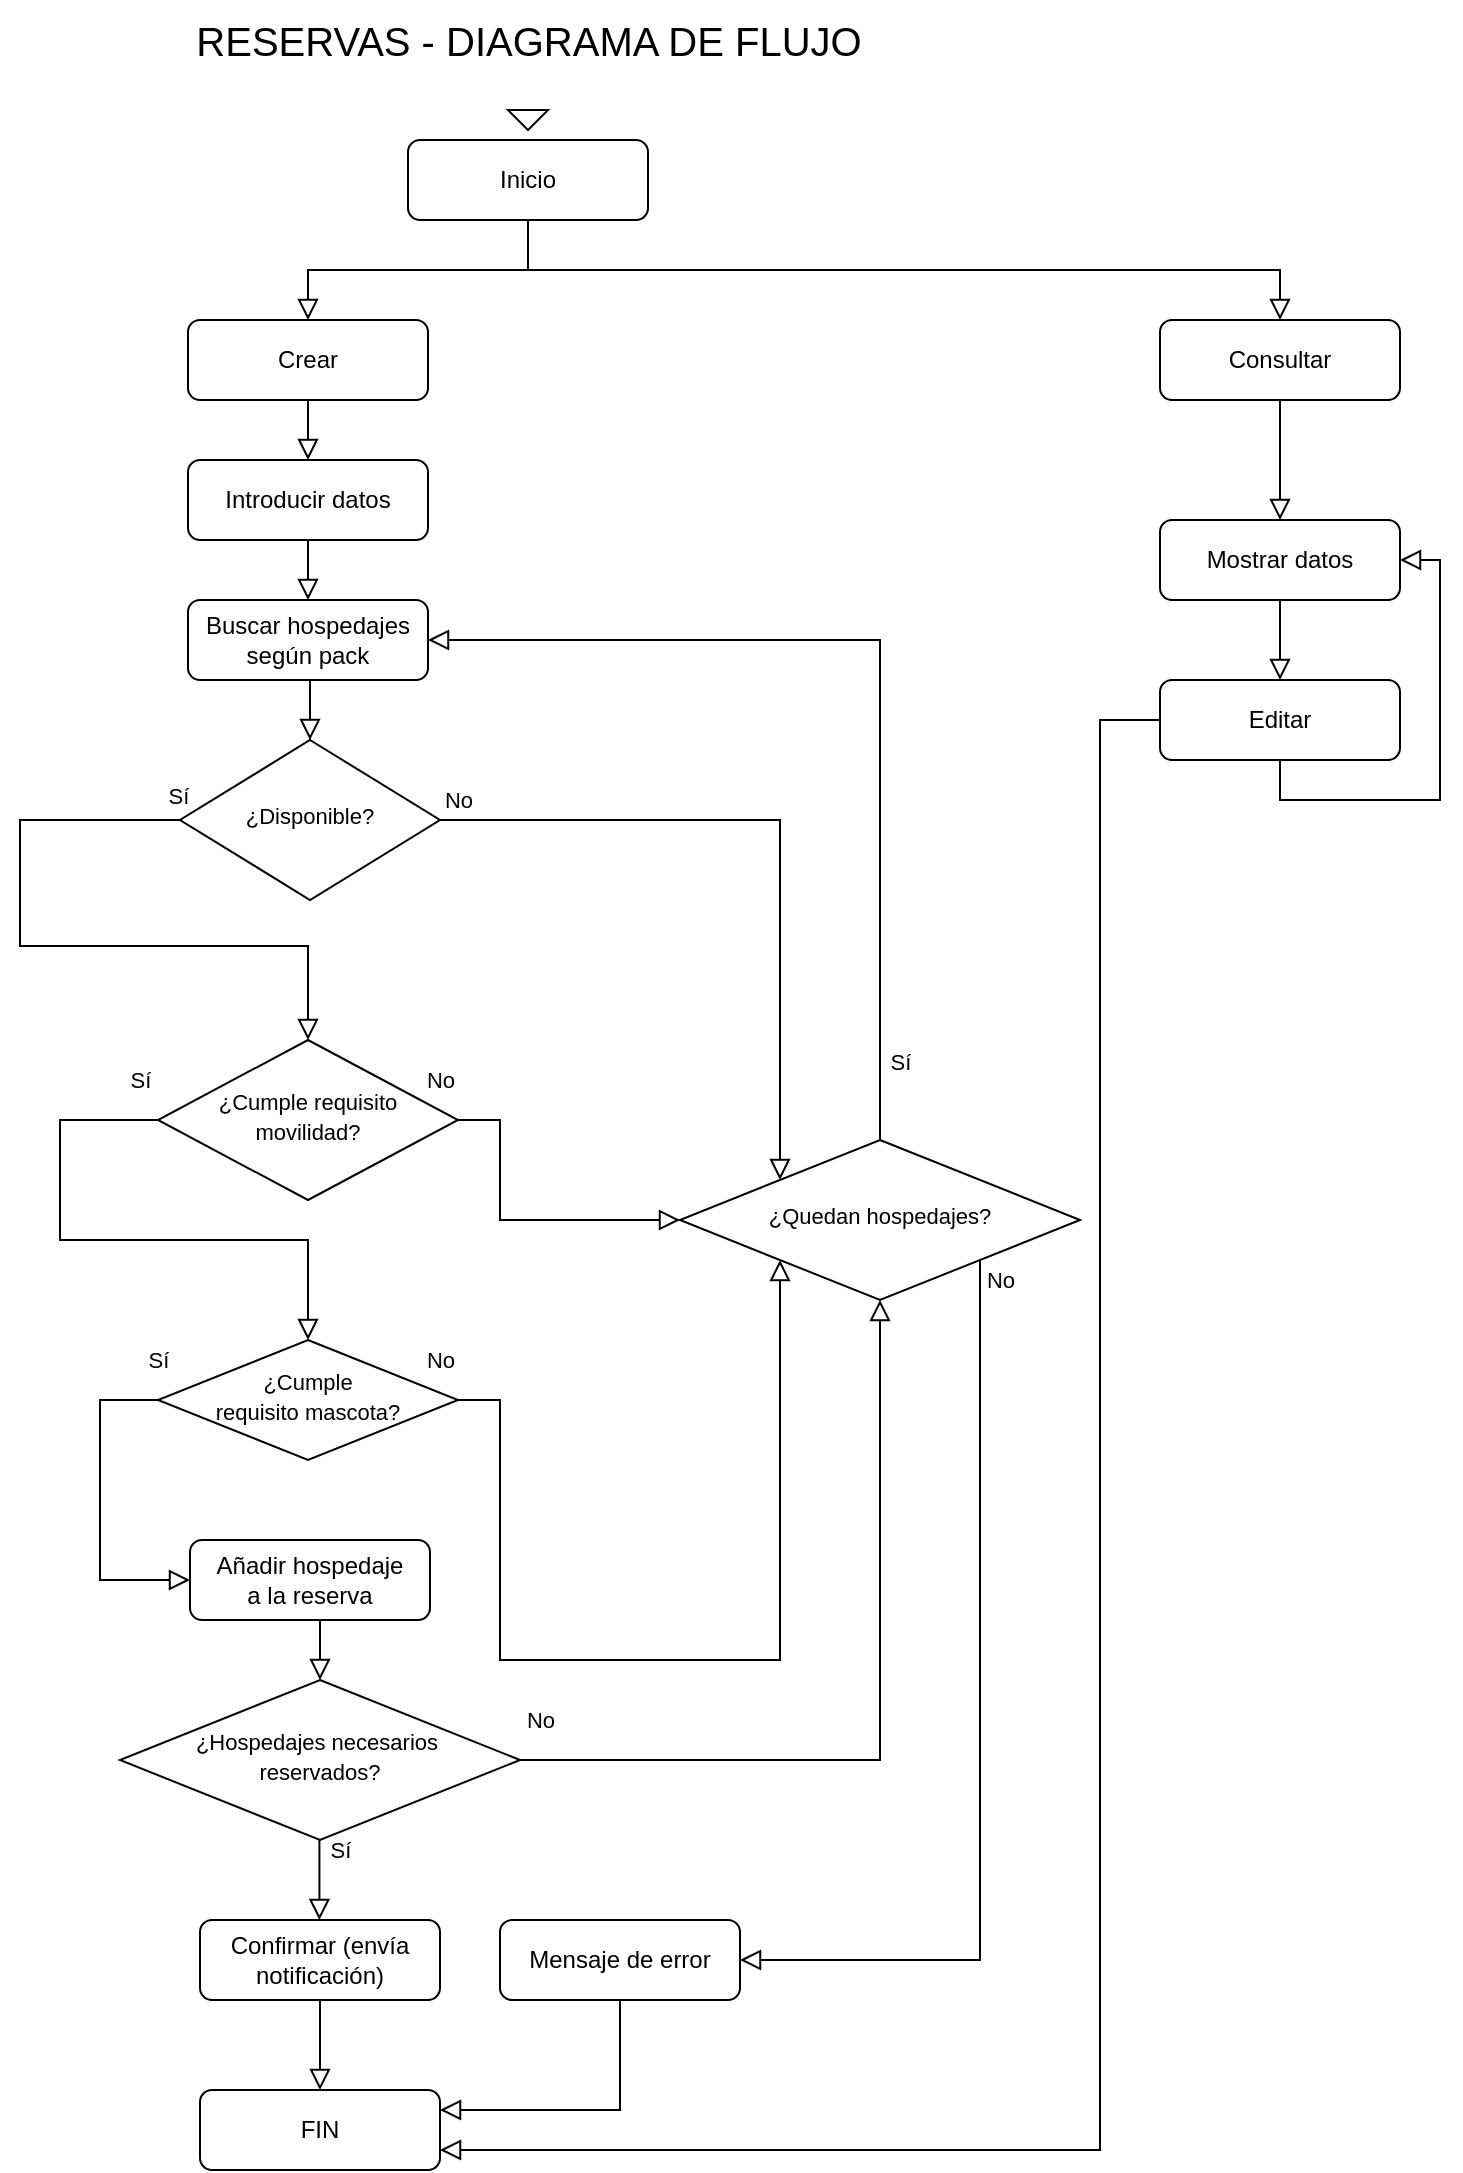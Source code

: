 <mxfile version="26.2.12">
  <diagram id="C5RBs43oDa-KdzZeNtuy" name="Page-1">
    <mxGraphModel dx="1428" dy="777" grid="1" gridSize="10" guides="1" tooltips="1" connect="1" arrows="1" fold="1" page="1" pageScale="1" pageWidth="827" pageHeight="1169" math="0" shadow="0">
      <root>
        <mxCell id="WIyWlLk6GJQsqaUBKTNV-0" />
        <mxCell id="WIyWlLk6GJQsqaUBKTNV-1" parent="WIyWlLk6GJQsqaUBKTNV-0" />
        <mxCell id="WIyWlLk6GJQsqaUBKTNV-2" value="" style="rounded=0;html=1;jettySize=auto;orthogonalLoop=1;fontSize=11;endArrow=block;endFill=0;endSize=8;strokeWidth=1;shadow=0;labelBackgroundColor=none;edgeStyle=orthogonalEdgeStyle;entryX=0.5;entryY=0;entryDx=0;entryDy=0;" parent="WIyWlLk6GJQsqaUBKTNV-1" source="WIyWlLk6GJQsqaUBKTNV-3" target="tKU6dCxfrQ4JnQ1JSD5g-10" edge="1">
          <mxGeometry relative="1" as="geometry">
            <mxPoint x="354" y="170" as="targetPoint" />
          </mxGeometry>
        </mxCell>
        <mxCell id="WIyWlLk6GJQsqaUBKTNV-3" value="Inicio" style="rounded=1;whiteSpace=wrap;html=1;fontSize=12;glass=0;strokeWidth=1;shadow=0;" parent="WIyWlLk6GJQsqaUBKTNV-1" vertex="1">
          <mxGeometry x="294" y="80" width="120" height="40" as="geometry" />
        </mxCell>
        <mxCell id="tKU6dCxfrQ4JnQ1JSD5g-0" value="&lt;font style=&quot;font-size: 20px;&quot;&gt;RESERVAS - DIAGRAMA DE FLUJO&lt;/font&gt;" style="text;html=1;align=center;verticalAlign=middle;resizable=0;points=[];autosize=1;strokeColor=none;fillColor=none;" parent="WIyWlLk6GJQsqaUBKTNV-1" vertex="1">
          <mxGeometry x="174" y="10" width="360" height="40" as="geometry" />
        </mxCell>
        <mxCell id="tKU6dCxfrQ4JnQ1JSD5g-10" value="Crear" style="rounded=1;whiteSpace=wrap;html=1;fontSize=12;glass=0;strokeWidth=1;shadow=0;" parent="WIyWlLk6GJQsqaUBKTNV-1" vertex="1">
          <mxGeometry x="184" y="170" width="120" height="40" as="geometry" />
        </mxCell>
        <mxCell id="tKU6dCxfrQ4JnQ1JSD5g-12" value="" style="rounded=0;html=1;jettySize=auto;orthogonalLoop=1;fontSize=11;endArrow=block;endFill=0;endSize=8;strokeWidth=1;shadow=0;labelBackgroundColor=none;edgeStyle=orthogonalEdgeStyle;entryX=0.5;entryY=0;entryDx=0;entryDy=0;exitX=0.5;exitY=1;exitDx=0;exitDy=0;" parent="WIyWlLk6GJQsqaUBKTNV-1" source="WIyWlLk6GJQsqaUBKTNV-3" target="tKU6dCxfrQ4JnQ1JSD5g-13" edge="1">
          <mxGeometry relative="1" as="geometry">
            <mxPoint x="364" y="130" as="sourcePoint" />
            <mxPoint x="514" y="180" as="targetPoint" />
          </mxGeometry>
        </mxCell>
        <mxCell id="tKU6dCxfrQ4JnQ1JSD5g-13" value="Consultar" style="rounded=1;whiteSpace=wrap;html=1;fontSize=12;glass=0;strokeWidth=1;shadow=0;" parent="WIyWlLk6GJQsqaUBKTNV-1" vertex="1">
          <mxGeometry x="670" y="170" width="120" height="40" as="geometry" />
        </mxCell>
        <mxCell id="tKU6dCxfrQ4JnQ1JSD5g-14" value="Introducir datos" style="rounded=1;whiteSpace=wrap;html=1;fontSize=12;glass=0;strokeWidth=1;shadow=0;" parent="WIyWlLk6GJQsqaUBKTNV-1" vertex="1">
          <mxGeometry x="184" y="240" width="120" height="40" as="geometry" />
        </mxCell>
        <mxCell id="tKU6dCxfrQ4JnQ1JSD5g-16" value="" style="rounded=0;html=1;jettySize=auto;orthogonalLoop=1;fontSize=11;endArrow=block;endFill=0;endSize=8;strokeWidth=1;shadow=0;labelBackgroundColor=none;edgeStyle=orthogonalEdgeStyle;exitX=0.5;exitY=1;exitDx=0;exitDy=0;entryX=0.5;entryY=0;entryDx=0;entryDy=0;" parent="WIyWlLk6GJQsqaUBKTNV-1" source="tKU6dCxfrQ4JnQ1JSD5g-10" edge="1" target="tKU6dCxfrQ4JnQ1JSD5g-14">
          <mxGeometry y="20" relative="1" as="geometry">
            <mxPoint as="offset" />
            <mxPoint x="243.75" y="220" as="sourcePoint" />
            <mxPoint x="243.75" y="260" as="targetPoint" />
          </mxGeometry>
        </mxCell>
        <mxCell id="tKU6dCxfrQ4JnQ1JSD5g-17" value="" style="rounded=0;html=1;jettySize=auto;orthogonalLoop=1;fontSize=11;endArrow=block;endFill=0;endSize=8;strokeWidth=1;shadow=0;labelBackgroundColor=none;edgeStyle=orthogonalEdgeStyle;exitX=0.5;exitY=1;exitDx=0;exitDy=0;entryX=0.5;entryY=0;entryDx=0;entryDy=0;" parent="WIyWlLk6GJQsqaUBKTNV-1" source="tKU6dCxfrQ4JnQ1JSD5g-13" target="tKU6dCxfrQ4JnQ1JSD5g-29" edge="1">
          <mxGeometry y="20" relative="1" as="geometry">
            <mxPoint as="offset" />
            <mxPoint x="740.25" y="220" as="sourcePoint" />
            <mxPoint x="730" y="270" as="targetPoint" />
          </mxGeometry>
        </mxCell>
        <mxCell id="tKU6dCxfrQ4JnQ1JSD5g-19" value="" style="rounded=0;html=1;jettySize=auto;orthogonalLoop=1;fontSize=11;endArrow=block;endFill=0;endSize=8;strokeWidth=1;shadow=0;labelBackgroundColor=none;edgeStyle=orthogonalEdgeStyle;exitX=0.5;exitY=1;exitDx=0;exitDy=0;entryX=0.5;entryY=0;entryDx=0;entryDy=0;" parent="WIyWlLk6GJQsqaUBKTNV-1" source="tKU6dCxfrQ4JnQ1JSD5g-14" target="JAkaeRWWvgfqJCWsta18-1" edge="1">
          <mxGeometry y="20" relative="1" as="geometry">
            <mxPoint as="offset" />
            <mxPoint x="254" y="310" as="sourcePoint" />
            <mxPoint x="253.75" y="360" as="targetPoint" />
          </mxGeometry>
        </mxCell>
        <mxCell id="tKU6dCxfrQ4JnQ1JSD5g-20" value="" style="rounded=0;html=1;jettySize=auto;orthogonalLoop=1;fontSize=11;endArrow=block;endFill=0;endSize=8;strokeWidth=1;shadow=0;labelBackgroundColor=none;edgeStyle=orthogonalEdgeStyle;exitX=0.5;exitY=1;exitDx=0;exitDy=0;entryX=0.5;entryY=0;entryDx=0;entryDy=0;" parent="WIyWlLk6GJQsqaUBKTNV-1" edge="1">
          <mxGeometry y="20" relative="1" as="geometry">
            <mxPoint as="offset" />
            <mxPoint x="249.71" y="920" as="sourcePoint" />
            <mxPoint x="249.71" y="970" as="targetPoint" />
          </mxGeometry>
        </mxCell>
        <mxCell id="tKU6dCxfrQ4JnQ1JSD5g-22" value="Sí" style="edgeLabel;html=1;align=center;verticalAlign=middle;resizable=0;points=[];" parent="tKU6dCxfrQ4JnQ1JSD5g-20" vertex="1" connectable="0">
          <mxGeometry x="-0.394" y="2" relative="1" as="geometry">
            <mxPoint x="8" as="offset" />
          </mxGeometry>
        </mxCell>
        <mxCell id="tKU6dCxfrQ4JnQ1JSD5g-21" value="Confirmar (envía notificación)" style="rounded=1;whiteSpace=wrap;html=1;fontSize=12;glass=0;strokeWidth=1;shadow=0;" parent="WIyWlLk6GJQsqaUBKTNV-1" vertex="1">
          <mxGeometry x="190" y="970" width="120" height="40" as="geometry" />
        </mxCell>
        <mxCell id="tKU6dCxfrQ4JnQ1JSD5g-23" value="No" style="rounded=0;html=1;jettySize=auto;orthogonalLoop=1;fontSize=11;endArrow=block;endFill=0;endSize=8;strokeWidth=1;shadow=0;labelBackgroundColor=none;edgeStyle=orthogonalEdgeStyle;exitX=1;exitY=0.5;exitDx=0;exitDy=0;entryX=0.5;entryY=1;entryDx=0;entryDy=0;" parent="WIyWlLk6GJQsqaUBKTNV-1" source="JAkaeRWWvgfqJCWsta18-13" target="JAkaeRWWvgfqJCWsta18-18" edge="1">
          <mxGeometry x="-0.951" y="20" relative="1" as="geometry">
            <mxPoint as="offset" />
            <mxPoint x="300" y="880" as="sourcePoint" />
            <mxPoint x="329.71" y="920" as="targetPoint" />
            <Array as="points">
              <mxPoint x="530" y="890" />
            </Array>
          </mxGeometry>
        </mxCell>
        <mxCell id="tKU6dCxfrQ4JnQ1JSD5g-25" value="FIN" style="rounded=1;whiteSpace=wrap;html=1;fontSize=12;glass=0;strokeWidth=1;shadow=0;" parent="WIyWlLk6GJQsqaUBKTNV-1" vertex="1">
          <mxGeometry x="190" y="1055" width="120" height="40" as="geometry" />
        </mxCell>
        <mxCell id="tKU6dCxfrQ4JnQ1JSD5g-26" value="" style="rounded=0;html=1;jettySize=auto;orthogonalLoop=1;fontSize=11;endArrow=block;endFill=0;endSize=8;strokeWidth=1;shadow=0;labelBackgroundColor=none;edgeStyle=orthogonalEdgeStyle;exitX=0.5;exitY=1;exitDx=0;exitDy=0;entryX=0.5;entryY=0;entryDx=0;entryDy=0;" parent="WIyWlLk6GJQsqaUBKTNV-1" source="tKU6dCxfrQ4JnQ1JSD5g-21" target="tKU6dCxfrQ4JnQ1JSD5g-25" edge="1">
          <mxGeometry y="20" relative="1" as="geometry">
            <mxPoint as="offset" />
            <mxPoint x="249.71" y="1025" as="sourcePoint" />
            <mxPoint x="249.71" y="1075" as="targetPoint" />
          </mxGeometry>
        </mxCell>
        <mxCell id="tKU6dCxfrQ4JnQ1JSD5g-27" value="Mensaje de error" style="rounded=1;whiteSpace=wrap;html=1;fontSize=12;glass=0;strokeWidth=1;shadow=0;" parent="WIyWlLk6GJQsqaUBKTNV-1" vertex="1">
          <mxGeometry x="340" y="970" width="120" height="40" as="geometry" />
        </mxCell>
        <mxCell id="tKU6dCxfrQ4JnQ1JSD5g-28" value="" style="rounded=0;html=1;jettySize=auto;orthogonalLoop=1;fontSize=11;endArrow=block;endFill=0;endSize=8;strokeWidth=1;shadow=0;labelBackgroundColor=none;edgeStyle=orthogonalEdgeStyle;exitX=0.5;exitY=1;exitDx=0;exitDy=0;entryX=1;entryY=0.25;entryDx=0;entryDy=0;" parent="WIyWlLk6GJQsqaUBKTNV-1" source="tKU6dCxfrQ4JnQ1JSD5g-27" target="tKU6dCxfrQ4JnQ1JSD5g-25" edge="1">
          <mxGeometry y="20" relative="1" as="geometry">
            <mxPoint as="offset" />
            <mxPoint x="370" y="1055" as="sourcePoint" />
            <mxPoint x="470" y="1145" as="targetPoint" />
          </mxGeometry>
        </mxCell>
        <mxCell id="tKU6dCxfrQ4JnQ1JSD5g-29" value="Mostrar datos" style="rounded=1;whiteSpace=wrap;html=1;fontSize=12;glass=0;strokeWidth=1;shadow=0;" parent="WIyWlLk6GJQsqaUBKTNV-1" vertex="1">
          <mxGeometry x="670" y="270" width="120" height="40" as="geometry" />
        </mxCell>
        <mxCell id="tKU6dCxfrQ4JnQ1JSD5g-30" value="" style="rounded=0;html=1;jettySize=auto;orthogonalLoop=1;fontSize=11;endArrow=block;endFill=0;endSize=8;strokeWidth=1;shadow=0;labelBackgroundColor=none;edgeStyle=orthogonalEdgeStyle;exitX=0.5;exitY=1;exitDx=0;exitDy=0;entryX=0.5;entryY=0;entryDx=0;entryDy=0;" parent="WIyWlLk6GJQsqaUBKTNV-1" source="tKU6dCxfrQ4JnQ1JSD5g-29" target="tKU6dCxfrQ4JnQ1JSD5g-31" edge="1">
          <mxGeometry y="20" relative="1" as="geometry">
            <mxPoint as="offset" />
            <mxPoint x="850" y="450" as="sourcePoint" />
            <mxPoint x="850" y="510" as="targetPoint" />
          </mxGeometry>
        </mxCell>
        <mxCell id="tKU6dCxfrQ4JnQ1JSD5g-31" value="Editar" style="rounded=1;whiteSpace=wrap;html=1;fontSize=12;glass=0;strokeWidth=1;shadow=0;" parent="WIyWlLk6GJQsqaUBKTNV-1" vertex="1">
          <mxGeometry x="670" y="350" width="120" height="40" as="geometry" />
        </mxCell>
        <mxCell id="tKU6dCxfrQ4JnQ1JSD5g-32" value="" style="rounded=0;html=1;jettySize=auto;orthogonalLoop=1;fontSize=11;endArrow=block;endFill=0;endSize=8;strokeWidth=1;shadow=0;labelBackgroundColor=none;edgeStyle=orthogonalEdgeStyle;exitX=0.5;exitY=1;exitDx=0;exitDy=0;entryX=1;entryY=0.5;entryDx=0;entryDy=0;" parent="WIyWlLk6GJQsqaUBKTNV-1" source="tKU6dCxfrQ4JnQ1JSD5g-31" target="tKU6dCxfrQ4JnQ1JSD5g-29" edge="1">
          <mxGeometry y="20" relative="1" as="geometry">
            <mxPoint as="offset" />
            <mxPoint x="840" y="310" as="sourcePoint" />
            <mxPoint x="840" y="350" as="targetPoint" />
            <Array as="points">
              <mxPoint x="730" y="410" />
              <mxPoint x="810" y="410" />
              <mxPoint x="810" y="290" />
            </Array>
          </mxGeometry>
        </mxCell>
        <mxCell id="tKU6dCxfrQ4JnQ1JSD5g-33" value="" style="rounded=0;html=1;jettySize=auto;orthogonalLoop=1;fontSize=11;endArrow=block;endFill=0;endSize=8;strokeWidth=1;shadow=0;labelBackgroundColor=none;edgeStyle=orthogonalEdgeStyle;exitX=0;exitY=0.5;exitDx=0;exitDy=0;entryX=1;entryY=0.75;entryDx=0;entryDy=0;" parent="WIyWlLk6GJQsqaUBKTNV-1" source="tKU6dCxfrQ4JnQ1JSD5g-31" target="tKU6dCxfrQ4JnQ1JSD5g-25" edge="1">
          <mxGeometry y="20" relative="1" as="geometry">
            <mxPoint as="offset" />
            <mxPoint x="670" y="410" as="sourcePoint" />
            <mxPoint x="484" y="660" as="targetPoint" />
            <Array as="points">
              <mxPoint x="640" y="370" />
              <mxPoint x="640" y="1085" />
            </Array>
          </mxGeometry>
        </mxCell>
        <mxCell id="tKU6dCxfrQ4JnQ1JSD5g-34" value="" style="triangle;whiteSpace=wrap;html=1;rotation=90;" parent="WIyWlLk6GJQsqaUBKTNV-1" vertex="1">
          <mxGeometry x="349" y="60" width="10" height="20" as="geometry" />
        </mxCell>
        <mxCell id="JAkaeRWWvgfqJCWsta18-1" value="Buscar hospedajes&lt;div&gt;según pack&lt;/div&gt;" style="rounded=1;whiteSpace=wrap;html=1;fontSize=12;glass=0;strokeWidth=1;shadow=0;" vertex="1" parent="WIyWlLk6GJQsqaUBKTNV-1">
          <mxGeometry x="184" y="310" width="120" height="40" as="geometry" />
        </mxCell>
        <mxCell id="JAkaeRWWvgfqJCWsta18-2" value="" style="rounded=0;html=1;jettySize=auto;orthogonalLoop=1;fontSize=11;endArrow=block;endFill=0;endSize=8;strokeWidth=1;shadow=0;labelBackgroundColor=none;edgeStyle=orthogonalEdgeStyle;exitX=0.5;exitY=1;exitDx=0;exitDy=0;entryX=0.5;entryY=0;entryDx=0;entryDy=0;" edge="1" parent="WIyWlLk6GJQsqaUBKTNV-1" source="JAkaeRWWvgfqJCWsta18-1">
          <mxGeometry y="20" relative="1" as="geometry">
            <mxPoint as="offset" />
            <mxPoint x="430" y="320" as="sourcePoint" />
            <mxPoint x="245" y="380" as="targetPoint" />
          </mxGeometry>
        </mxCell>
        <mxCell id="JAkaeRWWvgfqJCWsta18-4" value="" style="rounded=0;html=1;jettySize=auto;orthogonalLoop=1;fontSize=11;endArrow=block;endFill=0;endSize=8;strokeWidth=1;shadow=0;labelBackgroundColor=none;edgeStyle=orthogonalEdgeStyle;exitX=0;exitY=0.5;exitDx=0;exitDy=0;entryX=0.5;entryY=0;entryDx=0;entryDy=0;" edge="1" parent="WIyWlLk6GJQsqaUBKTNV-1" target="JAkaeRWWvgfqJCWsta18-8">
          <mxGeometry y="20" relative="1" as="geometry">
            <mxPoint as="offset" />
            <mxPoint x="180" y="420" as="sourcePoint" />
            <mxPoint x="126" y="530" as="targetPoint" />
            <Array as="points">
              <mxPoint x="100" y="420" />
              <mxPoint x="100" y="483" />
              <mxPoint x="244" y="483" />
            </Array>
          </mxGeometry>
        </mxCell>
        <mxCell id="JAkaeRWWvgfqJCWsta18-5" value="Sí" style="edgeLabel;html=1;align=center;verticalAlign=middle;resizable=0;points=[];" vertex="1" connectable="0" parent="JAkaeRWWvgfqJCWsta18-4">
          <mxGeometry x="-0.394" y="2" relative="1" as="geometry">
            <mxPoint x="77" y="-33" as="offset" />
          </mxGeometry>
        </mxCell>
        <mxCell id="JAkaeRWWvgfqJCWsta18-6" value="" style="rounded=0;html=1;jettySize=auto;orthogonalLoop=1;fontSize=11;endArrow=block;endFill=0;endSize=8;strokeWidth=1;shadow=0;labelBackgroundColor=none;edgeStyle=orthogonalEdgeStyle;exitX=1;exitY=0.5;exitDx=0;exitDy=0;entryX=0;entryY=0;entryDx=0;entryDy=0;" edge="1" parent="WIyWlLk6GJQsqaUBKTNV-1" target="JAkaeRWWvgfqJCWsta18-18">
          <mxGeometry y="20" relative="1" as="geometry">
            <mxPoint as="offset" />
            <mxPoint x="310" y="420" as="sourcePoint" />
            <mxPoint x="330" y="470" as="targetPoint" />
            <Array as="points">
              <mxPoint x="480" y="420" />
            </Array>
          </mxGeometry>
        </mxCell>
        <mxCell id="JAkaeRWWvgfqJCWsta18-7" value="No" style="edgeLabel;html=1;align=center;verticalAlign=middle;resizable=0;points=[];" vertex="1" connectable="0" parent="JAkaeRWWvgfqJCWsta18-6">
          <mxGeometry x="-0.394" y="2" relative="1" as="geometry">
            <mxPoint x="-97" y="-8" as="offset" />
          </mxGeometry>
        </mxCell>
        <mxCell id="JAkaeRWWvgfqJCWsta18-8" value="&lt;font style=&quot;font-size: 11px;&quot;&gt;¿Cumple requisito movilidad?&lt;/font&gt;" style="rhombus;whiteSpace=wrap;html=1;shadow=0;fontFamily=Helvetica;fontSize=12;align=center;strokeWidth=1;spacing=6;spacingTop=-4;" vertex="1" parent="WIyWlLk6GJQsqaUBKTNV-1">
          <mxGeometry x="169" y="530" width="150" height="80" as="geometry" />
        </mxCell>
        <mxCell id="JAkaeRWWvgfqJCWsta18-9" value="&lt;span style=&quot;font-size: 11px;&quot;&gt;¿Cumple requisito&amp;nbsp;&lt;/span&gt;&lt;span style=&quot;font-size: 11px; background-color: transparent; color: light-dark(rgb(0, 0, 0), rgb(255, 255, 255));&quot;&gt;mascota?&lt;/span&gt;" style="rhombus;whiteSpace=wrap;html=1;shadow=0;fontFamily=Helvetica;fontSize=12;align=center;strokeWidth=1;spacing=6;spacingTop=-4;" vertex="1" parent="WIyWlLk6GJQsqaUBKTNV-1">
          <mxGeometry x="169" y="680" width="150" height="60" as="geometry" />
        </mxCell>
        <mxCell id="JAkaeRWWvgfqJCWsta18-10" value="" style="rounded=0;html=1;jettySize=auto;orthogonalLoop=1;fontSize=11;endArrow=block;endFill=0;endSize=8;strokeWidth=1;shadow=0;labelBackgroundColor=none;edgeStyle=orthogonalEdgeStyle;exitX=0;exitY=0.5;exitDx=0;exitDy=0;entryX=0.5;entryY=0;entryDx=0;entryDy=0;" edge="1" parent="WIyWlLk6GJQsqaUBKTNV-1" source="JAkaeRWWvgfqJCWsta18-8" target="JAkaeRWWvgfqJCWsta18-9">
          <mxGeometry y="20" relative="1" as="geometry">
            <mxPoint as="offset" />
            <mxPoint x="100" y="550" as="sourcePoint" />
            <mxPoint x="244" y="670" as="targetPoint" />
            <Array as="points">
              <mxPoint x="120" y="570" />
              <mxPoint x="120" y="630" />
              <mxPoint x="244" y="630" />
            </Array>
          </mxGeometry>
        </mxCell>
        <mxCell id="JAkaeRWWvgfqJCWsta18-11" value="Sí" style="edgeLabel;html=1;align=center;verticalAlign=middle;resizable=0;points=[];" vertex="1" connectable="0" parent="JAkaeRWWvgfqJCWsta18-10">
          <mxGeometry x="-0.394" y="2" relative="1" as="geometry">
            <mxPoint x="38" y="-57" as="offset" />
          </mxGeometry>
        </mxCell>
        <mxCell id="JAkaeRWWvgfqJCWsta18-12" value="Añadir hospedaje&lt;div&gt;a la reserva&lt;/div&gt;" style="rounded=1;whiteSpace=wrap;html=1;fontSize=12;glass=0;strokeWidth=1;shadow=0;" vertex="1" parent="WIyWlLk6GJQsqaUBKTNV-1">
          <mxGeometry x="185" y="780" width="120" height="40" as="geometry" />
        </mxCell>
        <mxCell id="JAkaeRWWvgfqJCWsta18-13" value="&lt;font style=&quot;font-size: 11px;&quot;&gt;¿Hospedajes necesarios&amp;nbsp;&lt;/font&gt;&lt;div&gt;&lt;font style=&quot;font-size: 11px;&quot;&gt;reservados?&lt;/font&gt;&lt;/div&gt;" style="rhombus;whiteSpace=wrap;html=1;shadow=0;fontFamily=Helvetica;fontSize=12;align=center;strokeWidth=1;spacing=6;spacingTop=-4;" vertex="1" parent="WIyWlLk6GJQsqaUBKTNV-1">
          <mxGeometry x="150" y="850" width="200" height="80" as="geometry" />
        </mxCell>
        <mxCell id="JAkaeRWWvgfqJCWsta18-14" value="" style="rounded=0;html=1;jettySize=auto;orthogonalLoop=1;fontSize=11;endArrow=block;endFill=0;endSize=8;strokeWidth=1;shadow=0;labelBackgroundColor=none;edgeStyle=orthogonalEdgeStyle;exitX=0;exitY=0.5;exitDx=0;exitDy=0;entryX=0;entryY=0.5;entryDx=0;entryDy=0;" edge="1" parent="WIyWlLk6GJQsqaUBKTNV-1" source="JAkaeRWWvgfqJCWsta18-9" target="JAkaeRWWvgfqJCWsta18-12">
          <mxGeometry y="20" relative="1" as="geometry">
            <mxPoint as="offset" />
            <mxPoint x="50" y="730" as="sourcePoint" />
            <mxPoint x="140" y="660" as="targetPoint" />
            <Array as="points">
              <mxPoint x="140" y="710" />
              <mxPoint x="140" y="800" />
            </Array>
          </mxGeometry>
        </mxCell>
        <mxCell id="JAkaeRWWvgfqJCWsta18-15" value="Sí" style="edgeLabel;html=1;align=center;verticalAlign=middle;resizable=0;points=[];" vertex="1" connectable="0" parent="JAkaeRWWvgfqJCWsta18-14">
          <mxGeometry x="-0.394" y="2" relative="1" as="geometry">
            <mxPoint x="27" y="-41" as="offset" />
          </mxGeometry>
        </mxCell>
        <mxCell id="JAkaeRWWvgfqJCWsta18-16" value="" style="rounded=0;html=1;jettySize=auto;orthogonalLoop=1;fontSize=11;endArrow=block;endFill=0;endSize=8;strokeWidth=1;shadow=0;labelBackgroundColor=none;edgeStyle=orthogonalEdgeStyle;exitX=0.5;exitY=1;exitDx=0;exitDy=0;entryX=0.5;entryY=0;entryDx=0;entryDy=0;" edge="1" parent="WIyWlLk6GJQsqaUBKTNV-1" source="JAkaeRWWvgfqJCWsta18-12" target="JAkaeRWWvgfqJCWsta18-13">
          <mxGeometry y="20" relative="1" as="geometry">
            <mxPoint as="offset" />
            <mxPoint x="330.0" y="810" as="sourcePoint" />
            <mxPoint x="330.0" y="860" as="targetPoint" />
          </mxGeometry>
        </mxCell>
        <mxCell id="JAkaeRWWvgfqJCWsta18-18" value="&lt;span style=&quot;font-size: 11px;&quot;&gt;¿Quedan hospedajes?&lt;/span&gt;" style="rhombus;whiteSpace=wrap;html=1;shadow=0;fontFamily=Helvetica;fontSize=12;align=center;strokeWidth=1;spacing=6;spacingTop=-4;" vertex="1" parent="WIyWlLk6GJQsqaUBKTNV-1">
          <mxGeometry x="430" y="580" width="200" height="80" as="geometry" />
        </mxCell>
        <mxCell id="JAkaeRWWvgfqJCWsta18-19" value="" style="rounded=0;html=1;jettySize=auto;orthogonalLoop=1;fontSize=11;endArrow=block;endFill=0;endSize=8;strokeWidth=1;shadow=0;labelBackgroundColor=none;edgeStyle=orthogonalEdgeStyle;exitX=0.5;exitY=0;exitDx=0;exitDy=0;entryX=1;entryY=0.5;entryDx=0;entryDy=0;" edge="1" parent="WIyWlLk6GJQsqaUBKTNV-1" source="JAkaeRWWvgfqJCWsta18-18" target="JAkaeRWWvgfqJCWsta18-1">
          <mxGeometry y="20" relative="1" as="geometry">
            <mxPoint as="offset" />
            <mxPoint x="399.71" y="700" as="sourcePoint" />
            <mxPoint x="410" y="410" as="targetPoint" />
            <Array as="points">
              <mxPoint x="530" y="330" />
            </Array>
          </mxGeometry>
        </mxCell>
        <mxCell id="JAkaeRWWvgfqJCWsta18-20" value="Sí" style="edgeLabel;html=1;align=center;verticalAlign=middle;resizable=0;points=[];" vertex="1" connectable="0" parent="JAkaeRWWvgfqJCWsta18-19">
          <mxGeometry x="-0.394" y="2" relative="1" as="geometry">
            <mxPoint x="12" y="105" as="offset" />
          </mxGeometry>
        </mxCell>
        <mxCell id="JAkaeRWWvgfqJCWsta18-21" value="No" style="rounded=0;html=1;jettySize=auto;orthogonalLoop=1;fontSize=11;endArrow=block;endFill=0;endSize=8;strokeWidth=1;shadow=0;labelBackgroundColor=none;edgeStyle=orthogonalEdgeStyle;exitX=1;exitY=1;exitDx=0;exitDy=0;entryX=1;entryY=0.5;entryDx=0;entryDy=0;" edge="1" parent="WIyWlLk6GJQsqaUBKTNV-1" source="JAkaeRWWvgfqJCWsta18-18" target="tKU6dCxfrQ4JnQ1JSD5g-27">
          <mxGeometry x="-0.957" y="10" relative="1" as="geometry">
            <mxPoint as="offset" />
            <mxPoint x="450" y="950" as="sourcePoint" />
            <mxPoint x="570" y="900" as="targetPoint" />
            <Array as="points">
              <mxPoint x="580" y="990" />
            </Array>
          </mxGeometry>
        </mxCell>
        <mxCell id="JAkaeRWWvgfqJCWsta18-22" value="" style="rounded=0;html=1;jettySize=auto;orthogonalLoop=1;fontSize=11;endArrow=block;endFill=0;endSize=8;strokeWidth=1;shadow=0;labelBackgroundColor=none;edgeStyle=orthogonalEdgeStyle;exitX=1;exitY=0.5;exitDx=0;exitDy=0;entryX=0;entryY=0.5;entryDx=0;entryDy=0;" edge="1" parent="WIyWlLk6GJQsqaUBKTNV-1" source="JAkaeRWWvgfqJCWsta18-8" target="JAkaeRWWvgfqJCWsta18-18">
          <mxGeometry y="20" relative="1" as="geometry">
            <mxPoint as="offset" />
            <mxPoint x="330" y="540" as="sourcePoint" />
            <mxPoint x="294" y="470" as="targetPoint" />
            <Array as="points">
              <mxPoint x="340" y="570" />
              <mxPoint x="340" y="620" />
            </Array>
          </mxGeometry>
        </mxCell>
        <mxCell id="JAkaeRWWvgfqJCWsta18-23" value="No" style="edgeLabel;html=1;align=center;verticalAlign=middle;resizable=0;points=[];" vertex="1" connectable="0" parent="JAkaeRWWvgfqJCWsta18-22">
          <mxGeometry x="-0.394" y="2" relative="1" as="geometry">
            <mxPoint x="-32" y="-48" as="offset" />
          </mxGeometry>
        </mxCell>
        <mxCell id="JAkaeRWWvgfqJCWsta18-24" value="" style="rounded=0;html=1;jettySize=auto;orthogonalLoop=1;fontSize=11;endArrow=block;endFill=0;endSize=8;strokeWidth=1;shadow=0;labelBackgroundColor=none;edgeStyle=orthogonalEdgeStyle;exitX=1;exitY=0.5;exitDx=0;exitDy=0;entryX=0;entryY=1;entryDx=0;entryDy=0;" edge="1" parent="WIyWlLk6GJQsqaUBKTNV-1" source="JAkaeRWWvgfqJCWsta18-9" target="JAkaeRWWvgfqJCWsta18-18">
          <mxGeometry y="20" relative="1" as="geometry">
            <mxPoint as="offset" />
            <mxPoint x="374" y="740" as="sourcePoint" />
            <mxPoint x="350" y="522" as="targetPoint" />
            <Array as="points">
              <mxPoint x="340" y="710" />
              <mxPoint x="340" y="840" />
              <mxPoint x="480" y="840" />
            </Array>
          </mxGeometry>
        </mxCell>
        <mxCell id="JAkaeRWWvgfqJCWsta18-25" value="No" style="edgeLabel;html=1;align=center;verticalAlign=middle;resizable=0;points=[];" vertex="1" connectable="0" parent="JAkaeRWWvgfqJCWsta18-24">
          <mxGeometry x="-0.394" y="2" relative="1" as="geometry">
            <mxPoint x="-32" y="-148" as="offset" />
          </mxGeometry>
        </mxCell>
        <mxCell id="JAkaeRWWvgfqJCWsta18-26" value="&lt;span style=&quot;font-size: 11px;&quot;&gt;¿Disponible?&lt;/span&gt;" style="rhombus;whiteSpace=wrap;html=1;shadow=0;fontFamily=Helvetica;fontSize=12;align=center;strokeWidth=1;spacing=6;spacingTop=-4;" vertex="1" parent="WIyWlLk6GJQsqaUBKTNV-1">
          <mxGeometry x="180" y="380" width="130" height="80" as="geometry" />
        </mxCell>
      </root>
    </mxGraphModel>
  </diagram>
</mxfile>
